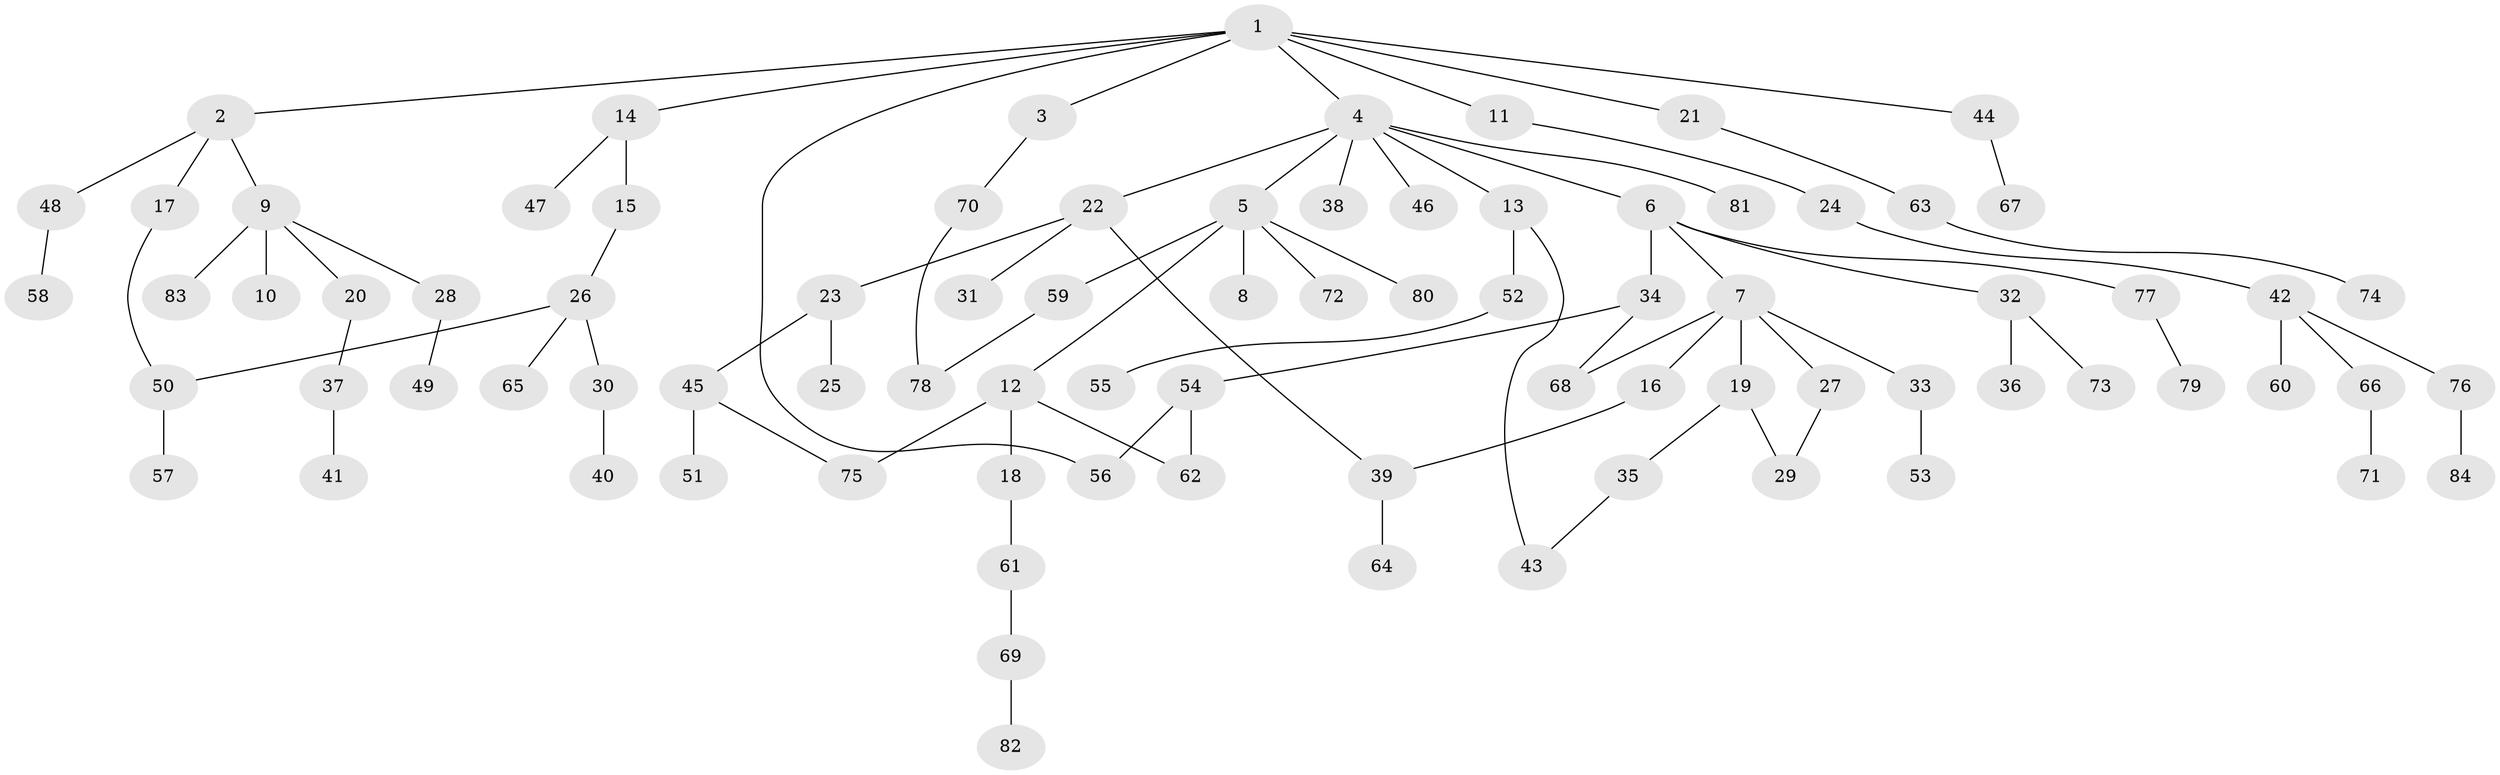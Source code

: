 // Generated by graph-tools (version 1.1) at 2025/41/03/09/25 04:41:09]
// undirected, 84 vertices, 92 edges
graph export_dot {
graph [start="1"]
  node [color=gray90,style=filled];
  1;
  2;
  3;
  4;
  5;
  6;
  7;
  8;
  9;
  10;
  11;
  12;
  13;
  14;
  15;
  16;
  17;
  18;
  19;
  20;
  21;
  22;
  23;
  24;
  25;
  26;
  27;
  28;
  29;
  30;
  31;
  32;
  33;
  34;
  35;
  36;
  37;
  38;
  39;
  40;
  41;
  42;
  43;
  44;
  45;
  46;
  47;
  48;
  49;
  50;
  51;
  52;
  53;
  54;
  55;
  56;
  57;
  58;
  59;
  60;
  61;
  62;
  63;
  64;
  65;
  66;
  67;
  68;
  69;
  70;
  71;
  72;
  73;
  74;
  75;
  76;
  77;
  78;
  79;
  80;
  81;
  82;
  83;
  84;
  1 -- 2;
  1 -- 3;
  1 -- 4;
  1 -- 11;
  1 -- 14;
  1 -- 21;
  1 -- 44;
  1 -- 56;
  2 -- 9;
  2 -- 17;
  2 -- 48;
  3 -- 70;
  4 -- 5;
  4 -- 6;
  4 -- 13;
  4 -- 22;
  4 -- 38;
  4 -- 46;
  4 -- 81;
  5 -- 8;
  5 -- 12;
  5 -- 59;
  5 -- 72;
  5 -- 80;
  6 -- 7;
  6 -- 32;
  6 -- 34;
  6 -- 77;
  7 -- 16;
  7 -- 19;
  7 -- 27;
  7 -- 33;
  7 -- 68;
  9 -- 10;
  9 -- 20;
  9 -- 28;
  9 -- 83;
  11 -- 24;
  12 -- 18;
  12 -- 62;
  12 -- 75;
  13 -- 43;
  13 -- 52;
  14 -- 15;
  14 -- 47;
  15 -- 26;
  16 -- 39;
  17 -- 50;
  18 -- 61;
  19 -- 29;
  19 -- 35;
  20 -- 37;
  21 -- 63;
  22 -- 23;
  22 -- 31;
  22 -- 39;
  23 -- 25;
  23 -- 45;
  24 -- 42;
  26 -- 30;
  26 -- 65;
  26 -- 50;
  27 -- 29;
  28 -- 49;
  30 -- 40;
  32 -- 36;
  32 -- 73;
  33 -- 53;
  34 -- 54;
  34 -- 68;
  35 -- 43;
  37 -- 41;
  39 -- 64;
  42 -- 60;
  42 -- 66;
  42 -- 76;
  44 -- 67;
  45 -- 51;
  45 -- 75;
  48 -- 58;
  50 -- 57;
  52 -- 55;
  54 -- 62;
  54 -- 56;
  59 -- 78;
  61 -- 69;
  63 -- 74;
  66 -- 71;
  69 -- 82;
  70 -- 78;
  76 -- 84;
  77 -- 79;
}
